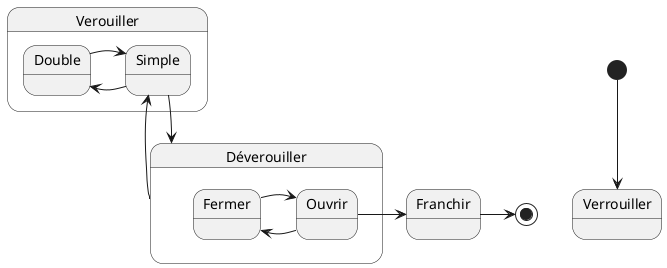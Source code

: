 @startuml
[*]-->Verrouiller
state Verouiller{
	Simple->Double
	Double->Simple
}
state Déverouiller{
	state Ouvrir{
	
	}
	state Fermer{
	
	}
}
Ouvrir->Fermer
Fermer->Ouvrir
Simple-->Déverouiller
Déverouiller-->Simple
Ouvrir -> Franchir
Franchir -> [*]
@enduml